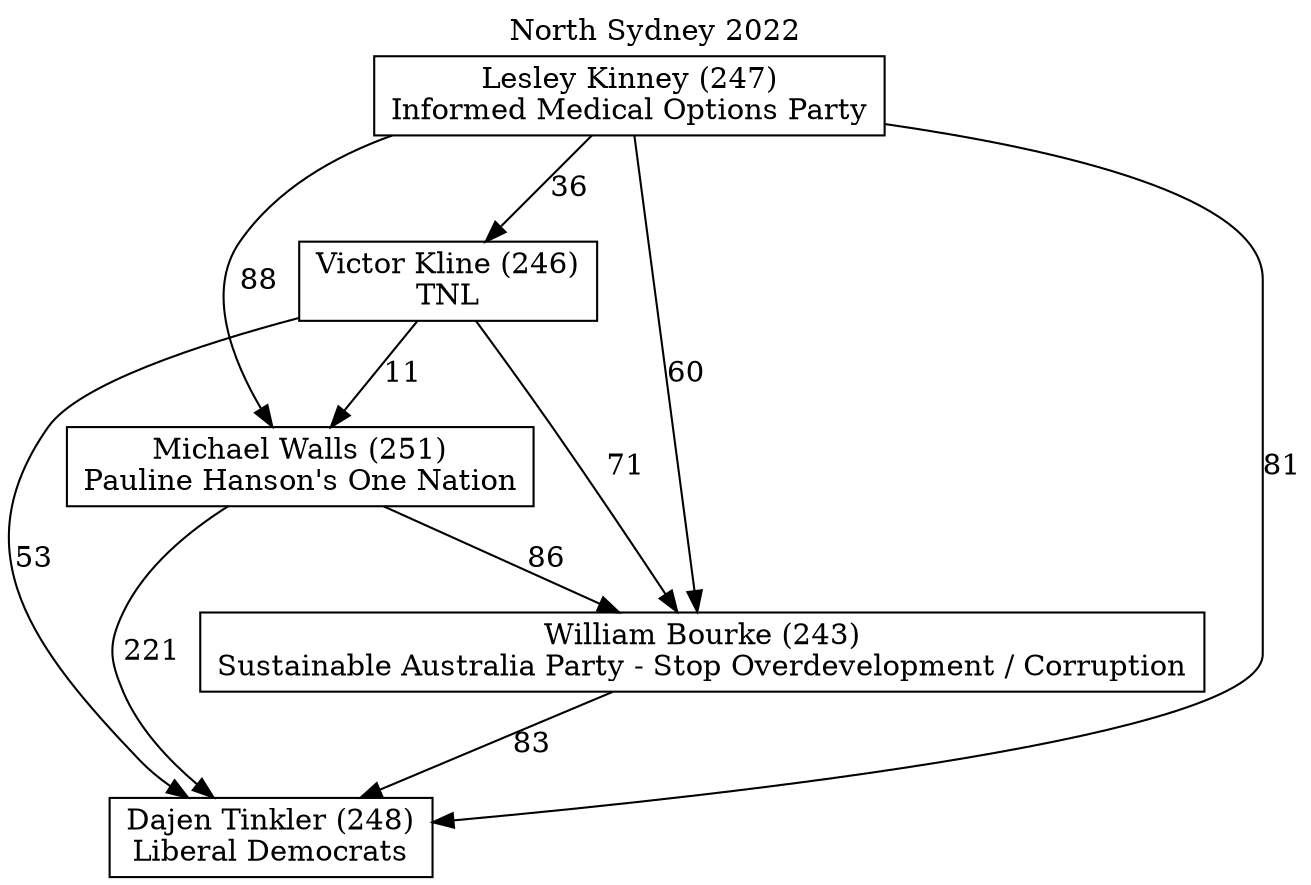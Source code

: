 // House preference flow
digraph "Dajen Tinkler (248)_North Sydney_2022" {
	graph [label="North Sydney 2022" labelloc=t mclimit=10]
	node [shape=box]
	"Michael Walls (251)" [label="Michael Walls (251)
Pauline Hanson's One Nation"]
	"Dajen Tinkler (248)" [label="Dajen Tinkler (248)
Liberal Democrats"]
	"William Bourke (243)" [label="William Bourke (243)
Sustainable Australia Party - Stop Overdevelopment / Corruption"]
	"Lesley Kinney (247)" [label="Lesley Kinney (247)
Informed Medical Options Party"]
	"Victor Kline (246)" [label="Victor Kline (246)
TNL"]
	"Lesley Kinney (247)" -> "Dajen Tinkler (248)" [label=81]
	"Victor Kline (246)" -> "Michael Walls (251)" [label=11]
	"Victor Kline (246)" -> "William Bourke (243)" [label=71]
	"Lesley Kinney (247)" -> "William Bourke (243)" [label=60]
	"Michael Walls (251)" -> "Dajen Tinkler (248)" [label=221]
	"William Bourke (243)" -> "Dajen Tinkler (248)" [label=83]
	"Victor Kline (246)" -> "Dajen Tinkler (248)" [label=53]
	"Lesley Kinney (247)" -> "Michael Walls (251)" [label=88]
	"Lesley Kinney (247)" -> "Victor Kline (246)" [label=36]
	"Michael Walls (251)" -> "William Bourke (243)" [label=86]
}
